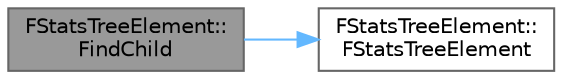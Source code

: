 digraph "FStatsTreeElement::FindChild"
{
 // INTERACTIVE_SVG=YES
 // LATEX_PDF_SIZE
  bgcolor="transparent";
  edge [fontname=Helvetica,fontsize=10,labelfontname=Helvetica,labelfontsize=10];
  node [fontname=Helvetica,fontsize=10,shape=box,height=0.2,width=0.4];
  rankdir="LR";
  Node1 [id="Node000001",label="FStatsTreeElement::\lFindChild",height=0.2,width=0.4,color="gray40", fillcolor="grey60", style="filled", fontcolor="black",tooltip=" "];
  Node1 -> Node2 [id="edge1_Node000001_Node000002",color="steelblue1",style="solid",tooltip=" "];
  Node2 [id="Node000002",label="FStatsTreeElement::\lFStatsTreeElement",height=0.2,width=0.4,color="grey40", fillcolor="white", style="filled",URL="$df/df4/classFStatsTreeElement.html#a57eb8fdeab8e51108b2cc8e9eaf7be65",tooltip=" "];
}
